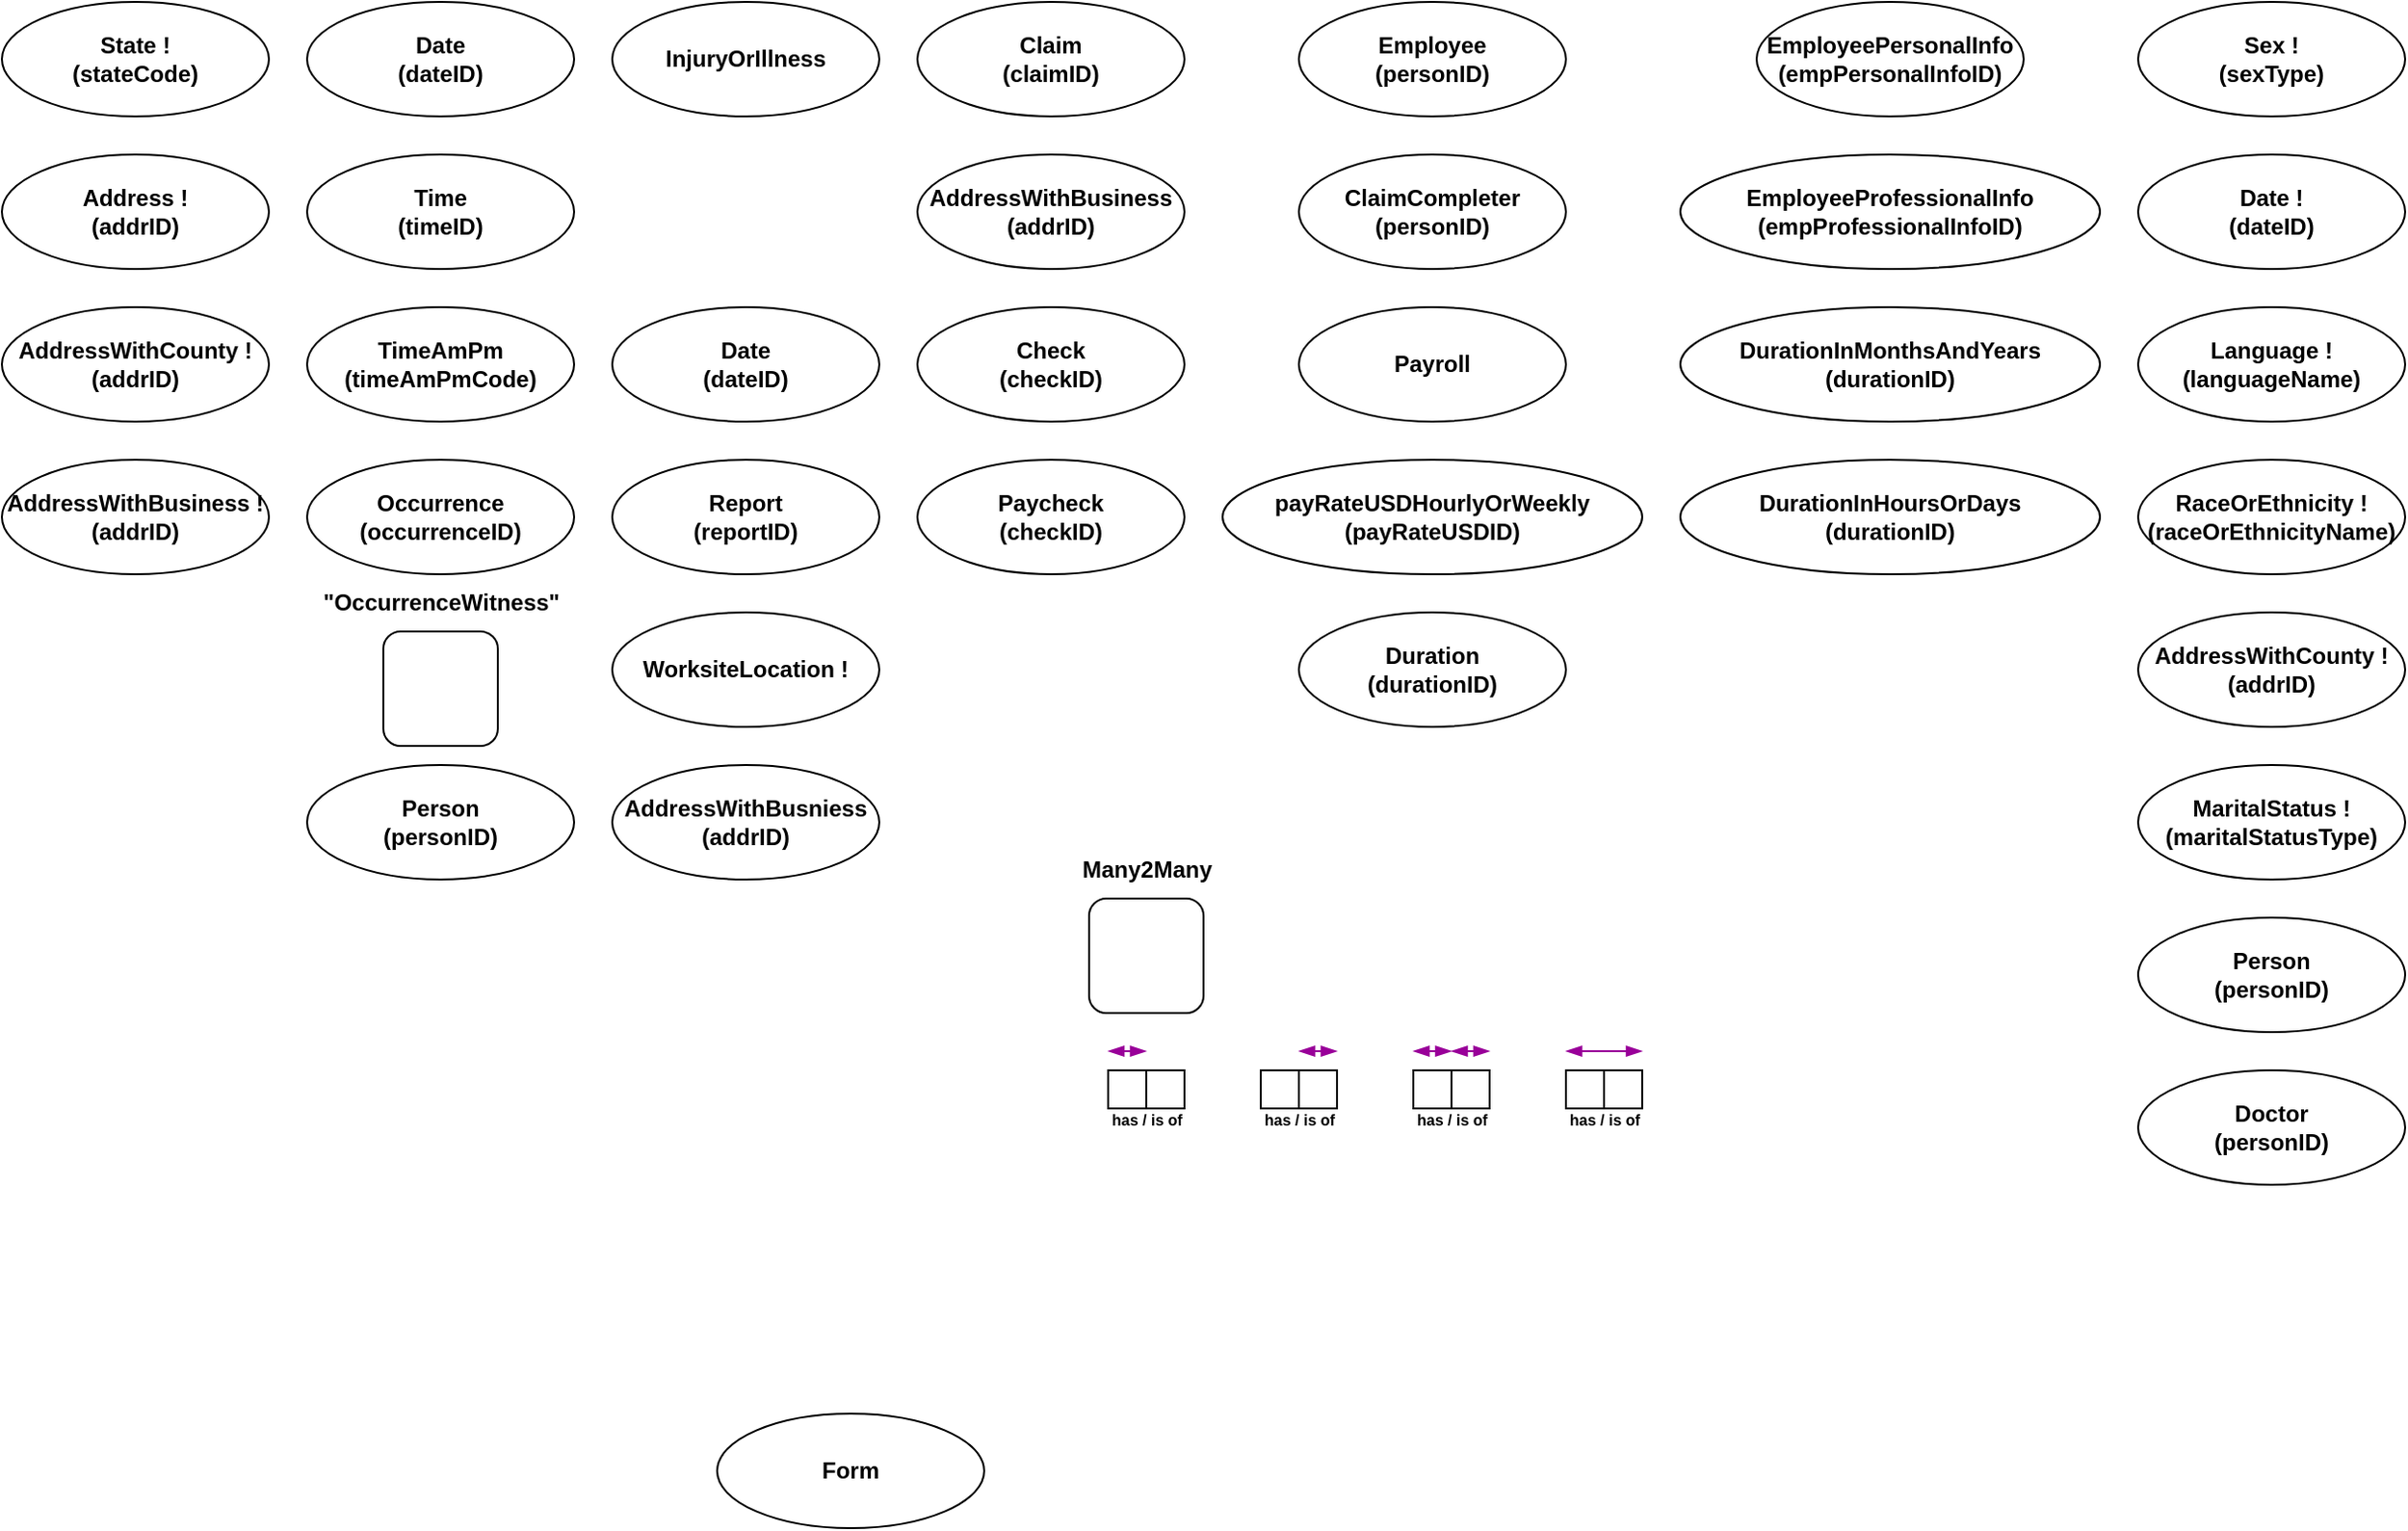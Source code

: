 <mxfile version="21.3.0" type="github">
  <diagram name="Page-1" id="UMNcfKIWc_uaRE4TbRjD">
    <mxGraphModel dx="1422" dy="2282" grid="1" gridSize="10" guides="1" tooltips="1" connect="1" arrows="1" fold="1" page="1" pageScale="1" pageWidth="850" pageHeight="1100" math="0" shadow="0">
      <root>
        <mxCell id="0" />
        <mxCell id="1" parent="0" />
        <mxCell id="EYCL_kgDiC81q_rOXNcm-2" value="&lt;div&gt;State !&lt;/div&gt;&lt;div&gt;(stateCode)&lt;br&gt;&lt;/div&gt;" style="ellipse;whiteSpace=wrap;html=1;fontStyle=1" vertex="1" parent="1">
          <mxGeometry x="15" y="-630" width="140" height="60" as="geometry" />
        </mxCell>
        <mxCell id="EYCL_kgDiC81q_rOXNcm-4" value="&lt;div&gt;Address !&lt;br&gt;&lt;/div&gt;&lt;div&gt;(addrID)&lt;br&gt;&lt;/div&gt;" style="ellipse;whiteSpace=wrap;html=1;fontStyle=1" vertex="1" parent="1">
          <mxGeometry x="15" y="-550" width="140" height="60" as="geometry" />
        </mxCell>
        <mxCell id="EYCL_kgDiC81q_rOXNcm-5" value="&lt;div&gt;AddressWithCounty !&lt;br&gt;&lt;/div&gt;&lt;div&gt;(addrID)&lt;br&gt;&lt;/div&gt;" style="ellipse;whiteSpace=wrap;html=1;fontStyle=1" vertex="1" parent="1">
          <mxGeometry x="15" y="-470" width="140" height="60" as="geometry" />
        </mxCell>
        <mxCell id="EYCL_kgDiC81q_rOXNcm-6" value="&lt;div&gt;AddressWithBusiness !&lt;br&gt;&lt;/div&gt;(addrID)" style="ellipse;whiteSpace=wrap;html=1;fontStyle=1" vertex="1" parent="1">
          <mxGeometry x="15" y="-390" width="140" height="60" as="geometry" />
        </mxCell>
        <mxCell id="EYCL_kgDiC81q_rOXNcm-7" value="Date&lt;br&gt;(dateID)" style="ellipse;whiteSpace=wrap;html=1;fontStyle=1" vertex="1" parent="1">
          <mxGeometry x="175" y="-630" width="140" height="60" as="geometry" />
        </mxCell>
        <mxCell id="EYCL_kgDiC81q_rOXNcm-8" value="&lt;div&gt;Time&lt;/div&gt;&lt;div&gt;(timeID)&lt;br&gt;&lt;/div&gt;" style="ellipse;whiteSpace=wrap;html=1;fontStyle=1" vertex="1" parent="1">
          <mxGeometry x="175" y="-550" width="140" height="60" as="geometry" />
        </mxCell>
        <mxCell id="EYCL_kgDiC81q_rOXNcm-9" value="&lt;div&gt;TimeAmPm&lt;/div&gt;&lt;div&gt;(timeAmPmCode)&lt;br&gt;&lt;/div&gt;" style="ellipse;whiteSpace=wrap;html=1;fontStyle=1" vertex="1" parent="1">
          <mxGeometry x="175" y="-470" width="140" height="60" as="geometry" />
        </mxCell>
        <mxCell id="EYCL_kgDiC81q_rOXNcm-10" value="&lt;div&gt;Occurrence&lt;/div&gt;&lt;div&gt;(occurrenceID)&lt;br&gt;&lt;/div&gt;" style="ellipse;whiteSpace=wrap;html=1;fontStyle=1" vertex="1" parent="1">
          <mxGeometry x="175" y="-390" width="140" height="60" as="geometry" />
        </mxCell>
        <mxCell id="EYCL_kgDiC81q_rOXNcm-11" value="&lt;div&gt;Person&lt;/div&gt;&lt;div&gt;(personID)&lt;br&gt;&lt;/div&gt;" style="ellipse;whiteSpace=wrap;html=1;fontStyle=1" vertex="1" parent="1">
          <mxGeometry x="175" y="-230" width="140" height="60" as="geometry" />
        </mxCell>
        <mxCell id="EYCL_kgDiC81q_rOXNcm-132" value="" style="rounded=1;whiteSpace=wrap;html=1;" vertex="1" parent="1">
          <mxGeometry x="585" y="-160" width="60" height="60" as="geometry" />
        </mxCell>
        <mxCell id="EYCL_kgDiC81q_rOXNcm-127" value="" style="shape=table;startSize=0;container=1;collapsible=0;childLayout=tableLayout;" vertex="1" parent="1">
          <mxGeometry x="835" y="-70" width="40" height="20" as="geometry" />
        </mxCell>
        <mxCell id="EYCL_kgDiC81q_rOXNcm-128" value="" style="shape=tableRow;horizontal=0;startSize=0;swimlaneHead=0;swimlaneBody=0;strokeColor=inherit;top=0;left=0;bottom=0;right=0;collapsible=0;dropTarget=0;fillColor=none;points=[[0,0.5],[1,0.5]];portConstraint=eastwest;" vertex="1" parent="EYCL_kgDiC81q_rOXNcm-127">
          <mxGeometry width="40" height="20" as="geometry" />
        </mxCell>
        <mxCell id="EYCL_kgDiC81q_rOXNcm-129" value="" style="shape=partialRectangle;html=1;whiteSpace=wrap;connectable=0;strokeColor=inherit;overflow=hidden;fillColor=none;top=0;left=0;bottom=0;right=0;pointerEvents=1;" vertex="1" parent="EYCL_kgDiC81q_rOXNcm-128">
          <mxGeometry width="20" height="20" as="geometry">
            <mxRectangle width="20" height="20" as="alternateBounds" />
          </mxGeometry>
        </mxCell>
        <mxCell id="EYCL_kgDiC81q_rOXNcm-130" value="" style="shape=partialRectangle;html=1;whiteSpace=wrap;connectable=0;strokeColor=inherit;overflow=hidden;fillColor=none;top=0;left=0;bottom=0;right=0;pointerEvents=1;" vertex="1" parent="EYCL_kgDiC81q_rOXNcm-128">
          <mxGeometry x="20" width="20" height="20" as="geometry">
            <mxRectangle width="20" height="20" as="alternateBounds" />
          </mxGeometry>
        </mxCell>
        <mxCell id="EYCL_kgDiC81q_rOXNcm-133" value="" style="shape=table;startSize=0;container=1;collapsible=0;childLayout=tableLayout;" vertex="1" parent="1">
          <mxGeometry x="595" y="-70" width="40" height="20" as="geometry" />
        </mxCell>
        <mxCell id="EYCL_kgDiC81q_rOXNcm-134" value="" style="shape=tableRow;horizontal=0;startSize=0;swimlaneHead=0;swimlaneBody=0;strokeColor=inherit;top=0;left=0;bottom=0;right=0;collapsible=0;dropTarget=0;fillColor=none;points=[[0,0.5],[1,0.5]];portConstraint=eastwest;" vertex="1" parent="EYCL_kgDiC81q_rOXNcm-133">
          <mxGeometry width="40" height="20" as="geometry" />
        </mxCell>
        <mxCell id="EYCL_kgDiC81q_rOXNcm-135" value="" style="shape=partialRectangle;html=1;whiteSpace=wrap;connectable=0;strokeColor=inherit;overflow=hidden;fillColor=none;top=0;left=0;bottom=0;right=0;pointerEvents=1;" vertex="1" parent="EYCL_kgDiC81q_rOXNcm-134">
          <mxGeometry width="20" height="20" as="geometry">
            <mxRectangle width="20" height="20" as="alternateBounds" />
          </mxGeometry>
        </mxCell>
        <mxCell id="EYCL_kgDiC81q_rOXNcm-136" value="" style="shape=partialRectangle;html=1;whiteSpace=wrap;connectable=0;strokeColor=inherit;overflow=hidden;fillColor=none;top=0;left=0;bottom=0;right=0;pointerEvents=1;" vertex="1" parent="EYCL_kgDiC81q_rOXNcm-134">
          <mxGeometry x="20" width="20" height="20" as="geometry">
            <mxRectangle width="20" height="20" as="alternateBounds" />
          </mxGeometry>
        </mxCell>
        <mxCell id="EYCL_kgDiC81q_rOXNcm-137" value="&lt;font style=&quot;font-size: 8px;&quot;&gt;has / is of&lt;/font&gt;" style="text;html=1;align=center;verticalAlign=middle;resizable=0;points=[];autosize=1;strokeColor=none;fillColor=none;fontStyle=1" vertex="1" parent="1">
          <mxGeometry x="825" y="-60" width="60" height="30" as="geometry" />
        </mxCell>
        <mxCell id="EYCL_kgDiC81q_rOXNcm-138" value="&lt;font style=&quot;font-size: 8px;&quot;&gt;has / is of&lt;/font&gt;" style="text;html=1;align=center;verticalAlign=middle;resizable=0;points=[];autosize=1;strokeColor=none;fillColor=none;fontStyle=1" vertex="1" parent="1">
          <mxGeometry x="585" y="-60" width="60" height="30" as="geometry" />
        </mxCell>
        <mxCell id="EYCL_kgDiC81q_rOXNcm-139" value="Many2Many" style="text;html=1;align=center;verticalAlign=middle;resizable=0;points=[];autosize=1;strokeColor=none;fillColor=none;fontStyle=1" vertex="1" parent="1">
          <mxGeometry x="570" y="-190" width="90" height="30" as="geometry" />
        </mxCell>
        <mxCell id="EYCL_kgDiC81q_rOXNcm-154" value="" style="endArrow=blockThin;startArrow=blockThin;html=1;rounded=0;jumpSize=6;strokeColor=#990099;startFill=1;endFill=1;" edge="1" parent="1">
          <mxGeometry width="50" height="50" relative="1" as="geometry">
            <mxPoint x="835" y="-80" as="sourcePoint" />
            <mxPoint x="875" y="-80" as="targetPoint" />
          </mxGeometry>
        </mxCell>
        <mxCell id="EYCL_kgDiC81q_rOXNcm-155" value="" style="endArrow=blockThin;startArrow=blockThin;html=1;rounded=0;jumpSize=6;strokeColor=#990099;startFill=1;endFill=1;" edge="1" parent="1">
          <mxGeometry width="50" height="50" relative="1" as="geometry">
            <mxPoint x="595" y="-80" as="sourcePoint" />
            <mxPoint x="615" y="-80" as="targetPoint" />
          </mxGeometry>
        </mxCell>
        <mxCell id="EYCL_kgDiC81q_rOXNcm-156" value="" style="shape=table;startSize=0;container=1;collapsible=0;childLayout=tableLayout;" vertex="1" parent="1">
          <mxGeometry x="675" y="-70" width="40" height="20" as="geometry" />
        </mxCell>
        <mxCell id="EYCL_kgDiC81q_rOXNcm-157" value="" style="shape=tableRow;horizontal=0;startSize=0;swimlaneHead=0;swimlaneBody=0;strokeColor=inherit;top=0;left=0;bottom=0;right=0;collapsible=0;dropTarget=0;fillColor=none;points=[[0,0.5],[1,0.5]];portConstraint=eastwest;" vertex="1" parent="EYCL_kgDiC81q_rOXNcm-156">
          <mxGeometry width="40" height="20" as="geometry" />
        </mxCell>
        <mxCell id="EYCL_kgDiC81q_rOXNcm-158" value="" style="shape=partialRectangle;html=1;whiteSpace=wrap;connectable=0;strokeColor=inherit;overflow=hidden;fillColor=none;top=0;left=0;bottom=0;right=0;pointerEvents=1;" vertex="1" parent="EYCL_kgDiC81q_rOXNcm-157">
          <mxGeometry width="20" height="20" as="geometry">
            <mxRectangle width="20" height="20" as="alternateBounds" />
          </mxGeometry>
        </mxCell>
        <mxCell id="EYCL_kgDiC81q_rOXNcm-159" value="" style="shape=partialRectangle;html=1;whiteSpace=wrap;connectable=0;strokeColor=inherit;overflow=hidden;fillColor=none;top=0;left=0;bottom=0;right=0;pointerEvents=1;" vertex="1" parent="EYCL_kgDiC81q_rOXNcm-157">
          <mxGeometry x="20" width="20" height="20" as="geometry">
            <mxRectangle width="20" height="20" as="alternateBounds" />
          </mxGeometry>
        </mxCell>
        <mxCell id="EYCL_kgDiC81q_rOXNcm-160" value="&lt;font style=&quot;font-size: 8px;&quot;&gt;has / is of&lt;/font&gt;" style="text;html=1;align=center;verticalAlign=middle;resizable=0;points=[];autosize=1;strokeColor=none;fillColor=none;fontStyle=1" vertex="1" parent="1">
          <mxGeometry x="665" y="-60" width="60" height="30" as="geometry" />
        </mxCell>
        <mxCell id="EYCL_kgDiC81q_rOXNcm-161" value="" style="endArrow=blockThin;startArrow=blockThin;html=1;rounded=0;jumpSize=6;strokeColor=#990099;startFill=1;endFill=1;" edge="1" parent="1">
          <mxGeometry width="50" height="50" relative="1" as="geometry">
            <mxPoint x="695" y="-80" as="sourcePoint" />
            <mxPoint x="715" y="-80" as="targetPoint" />
          </mxGeometry>
        </mxCell>
        <mxCell id="EYCL_kgDiC81q_rOXNcm-162" value="" style="shape=table;startSize=0;container=1;collapsible=0;childLayout=tableLayout;" vertex="1" parent="1">
          <mxGeometry x="755" y="-70" width="40" height="20" as="geometry" />
        </mxCell>
        <mxCell id="EYCL_kgDiC81q_rOXNcm-163" value="" style="shape=tableRow;horizontal=0;startSize=0;swimlaneHead=0;swimlaneBody=0;strokeColor=inherit;top=0;left=0;bottom=0;right=0;collapsible=0;dropTarget=0;fillColor=none;points=[[0,0.5],[1,0.5]];portConstraint=eastwest;" vertex="1" parent="EYCL_kgDiC81q_rOXNcm-162">
          <mxGeometry width="40" height="20" as="geometry" />
        </mxCell>
        <mxCell id="EYCL_kgDiC81q_rOXNcm-164" value="" style="shape=partialRectangle;html=1;whiteSpace=wrap;connectable=0;strokeColor=inherit;overflow=hidden;fillColor=none;top=0;left=0;bottom=0;right=0;pointerEvents=1;" vertex="1" parent="EYCL_kgDiC81q_rOXNcm-163">
          <mxGeometry width="20" height="20" as="geometry">
            <mxRectangle width="20" height="20" as="alternateBounds" />
          </mxGeometry>
        </mxCell>
        <mxCell id="EYCL_kgDiC81q_rOXNcm-165" value="" style="shape=partialRectangle;html=1;whiteSpace=wrap;connectable=0;strokeColor=inherit;overflow=hidden;fillColor=none;top=0;left=0;bottom=0;right=0;pointerEvents=1;" vertex="1" parent="EYCL_kgDiC81q_rOXNcm-163">
          <mxGeometry x="20" width="20" height="20" as="geometry">
            <mxRectangle width="20" height="20" as="alternateBounds" />
          </mxGeometry>
        </mxCell>
        <mxCell id="EYCL_kgDiC81q_rOXNcm-166" value="&lt;font style=&quot;font-size: 8px;&quot;&gt;has / is of&lt;/font&gt;" style="text;html=1;align=center;verticalAlign=middle;resizable=0;points=[];autosize=1;strokeColor=none;fillColor=none;fontStyle=1" vertex="1" parent="1">
          <mxGeometry x="745" y="-60" width="60" height="30" as="geometry" />
        </mxCell>
        <mxCell id="EYCL_kgDiC81q_rOXNcm-167" value="" style="endArrow=blockThin;startArrow=blockThin;html=1;rounded=0;jumpSize=6;strokeColor=#990099;startFill=1;endFill=1;" edge="1" parent="1">
          <mxGeometry width="50" height="50" relative="1" as="geometry">
            <mxPoint x="775" y="-80" as="sourcePoint" />
            <mxPoint x="795" y="-80" as="targetPoint" />
          </mxGeometry>
        </mxCell>
        <mxCell id="EYCL_kgDiC81q_rOXNcm-168" value="" style="endArrow=blockThin;startArrow=blockThin;html=1;rounded=0;jumpSize=6;strokeColor=#990099;startFill=1;endFill=1;" edge="1" parent="1">
          <mxGeometry width="50" height="50" relative="1" as="geometry">
            <mxPoint x="755" y="-80" as="sourcePoint" />
            <mxPoint x="775" y="-80" as="targetPoint" />
          </mxGeometry>
        </mxCell>
        <mxCell id="EYCL_kgDiC81q_rOXNcm-169" value="" style="rounded=1;whiteSpace=wrap;html=1;" vertex="1" parent="1">
          <mxGeometry x="215" y="-300" width="60" height="60" as="geometry" />
        </mxCell>
        <mxCell id="EYCL_kgDiC81q_rOXNcm-170" value="&quot;OccurrenceWitness&quot;" style="text;html=1;align=center;verticalAlign=middle;resizable=0;points=[];autosize=1;strokeColor=none;fillColor=none;fontStyle=1" vertex="1" parent="1">
          <mxGeometry x="170" y="-330" width="150" height="30" as="geometry" />
        </mxCell>
        <mxCell id="EYCL_kgDiC81q_rOXNcm-171" value="&lt;div&gt;InjuryOrIllness&lt;/div&gt;" style="ellipse;whiteSpace=wrap;html=1;fontStyle=1" vertex="1" parent="1">
          <mxGeometry x="335" y="-630" width="140" height="60" as="geometry" />
        </mxCell>
        <mxCell id="EYCL_kgDiC81q_rOXNcm-172" value="&lt;div&gt;Form&lt;/div&gt;" style="ellipse;whiteSpace=wrap;html=1;fontStyle=1" vertex="1" parent="1">
          <mxGeometry x="390" y="110" width="140" height="60" as="geometry" />
        </mxCell>
        <mxCell id="EYCL_kgDiC81q_rOXNcm-173" value="&lt;div&gt;Date&lt;/div&gt;&lt;div&gt;(dateID)&lt;br&gt;&lt;/div&gt;" style="ellipse;whiteSpace=wrap;html=1;fontStyle=1" vertex="1" parent="1">
          <mxGeometry x="335" y="-470" width="140" height="60" as="geometry" />
        </mxCell>
        <mxCell id="EYCL_kgDiC81q_rOXNcm-174" value="&lt;div&gt;Report&lt;/div&gt;&lt;div&gt;(reportID)&lt;br&gt;&lt;/div&gt;" style="ellipse;whiteSpace=wrap;html=1;fontStyle=1" vertex="1" parent="1">
          <mxGeometry x="335" y="-390" width="140" height="60" as="geometry" />
        </mxCell>
        <mxCell id="EYCL_kgDiC81q_rOXNcm-175" value="&lt;div&gt;WorksiteLocation !&lt;/div&gt;" style="ellipse;whiteSpace=wrap;html=1;fontStyle=1" vertex="1" parent="1">
          <mxGeometry x="335" y="-310" width="140" height="60" as="geometry" />
        </mxCell>
        <mxCell id="EYCL_kgDiC81q_rOXNcm-176" value="&lt;div&gt;AddressWithBusniess&lt;/div&gt;&lt;div&gt;(addrID)&lt;br&gt;&lt;/div&gt;" style="ellipse;whiteSpace=wrap;html=1;fontStyle=1" vertex="1" parent="1">
          <mxGeometry x="335" y="-230" width="140" height="60" as="geometry" />
        </mxCell>
        <mxCell id="EYCL_kgDiC81q_rOXNcm-177" value="&lt;div&gt;Claim&lt;/div&gt;&lt;div&gt;(claimID)&lt;br&gt;&lt;/div&gt;" style="ellipse;whiteSpace=wrap;html=1;fontStyle=1" vertex="1" parent="1">
          <mxGeometry x="495" y="-630" width="140" height="60" as="geometry" />
        </mxCell>
        <mxCell id="EYCL_kgDiC81q_rOXNcm-178" value="&lt;div&gt;AddressWithBusiness&lt;/div&gt;&lt;div&gt;(addrID)&lt;br&gt;&lt;/div&gt;" style="ellipse;whiteSpace=wrap;html=1;fontStyle=1" vertex="1" parent="1">
          <mxGeometry x="495" y="-550" width="140" height="60" as="geometry" />
        </mxCell>
        <mxCell id="EYCL_kgDiC81q_rOXNcm-179" value="&lt;div&gt;Check&lt;/div&gt;&lt;div&gt;(checkID)&lt;br&gt;&lt;/div&gt;" style="ellipse;whiteSpace=wrap;html=1;fontStyle=1" vertex="1" parent="1">
          <mxGeometry x="495" y="-470" width="140" height="60" as="geometry" />
        </mxCell>
        <mxCell id="EYCL_kgDiC81q_rOXNcm-180" value="&lt;div&gt;Paycheck&lt;/div&gt;&lt;div&gt;(checkID)&lt;br&gt;&lt;/div&gt;" style="ellipse;whiteSpace=wrap;html=1;fontStyle=1" vertex="1" parent="1">
          <mxGeometry x="495" y="-390" width="140" height="60" as="geometry" />
        </mxCell>
        <mxCell id="EYCL_kgDiC81q_rOXNcm-181" value="&lt;div&gt;Employee&lt;/div&gt;&lt;div&gt;(personID)&lt;br&gt;&lt;/div&gt;" style="ellipse;whiteSpace=wrap;html=1;fontStyle=1" vertex="1" parent="1">
          <mxGeometry x="695" y="-630" width="140" height="60" as="geometry" />
        </mxCell>
        <mxCell id="EYCL_kgDiC81q_rOXNcm-182" value="&lt;div&gt;ClaimCompleter&lt;/div&gt;&lt;div&gt;(personID)&lt;br&gt;&lt;/div&gt;" style="ellipse;whiteSpace=wrap;html=1;fontStyle=1" vertex="1" parent="1">
          <mxGeometry x="695" y="-550" width="140" height="60" as="geometry" />
        </mxCell>
        <mxCell id="EYCL_kgDiC81q_rOXNcm-183" value="&lt;div&gt;Payroll&lt;/div&gt;" style="ellipse;whiteSpace=wrap;html=1;fontStyle=1" vertex="1" parent="1">
          <mxGeometry x="695" y="-470" width="140" height="60" as="geometry" />
        </mxCell>
        <mxCell id="EYCL_kgDiC81q_rOXNcm-185" value="&lt;div&gt;payRateUSDHourlyOrWeekly&lt;/div&gt;&lt;div&gt;(payRateUSDID)&lt;br&gt;&lt;/div&gt;" style="ellipse;whiteSpace=wrap;html=1;fontStyle=1" vertex="1" parent="1">
          <mxGeometry x="655" y="-390" width="220" height="60" as="geometry" />
        </mxCell>
        <mxCell id="EYCL_kgDiC81q_rOXNcm-186" value="&lt;div&gt;Duration&lt;/div&gt;&lt;div&gt;(durationID)&lt;br&gt;&lt;/div&gt;" style="ellipse;whiteSpace=wrap;html=1;fontStyle=1" vertex="1" parent="1">
          <mxGeometry x="695" y="-310" width="140" height="60" as="geometry" />
        </mxCell>
        <mxCell id="EYCL_kgDiC81q_rOXNcm-187" value="&lt;div&gt;EmployeePersonalInfo&lt;/div&gt;&lt;div&gt;(empPersonalInfoID)&lt;br&gt;&lt;/div&gt;" style="ellipse;whiteSpace=wrap;html=1;fontStyle=1" vertex="1" parent="1">
          <mxGeometry x="935" y="-630" width="140" height="60" as="geometry" />
        </mxCell>
        <mxCell id="EYCL_kgDiC81q_rOXNcm-188" value="&lt;div&gt;EmployeeProfessionalInfo&lt;/div&gt;(empProfessionalInfoID)" style="ellipse;whiteSpace=wrap;html=1;fontStyle=1" vertex="1" parent="1">
          <mxGeometry x="895" y="-550" width="220" height="60" as="geometry" />
        </mxCell>
        <mxCell id="EYCL_kgDiC81q_rOXNcm-189" value="&lt;div&gt;DurationInMonthsAndYears&lt;/div&gt;&lt;div&gt;(durationID)&lt;br&gt;&lt;/div&gt;" style="ellipse;whiteSpace=wrap;html=1;fontStyle=1" vertex="1" parent="1">
          <mxGeometry x="895" y="-470" width="220" height="60" as="geometry" />
        </mxCell>
        <mxCell id="EYCL_kgDiC81q_rOXNcm-190" value="&lt;div&gt;DurationInHoursOrDays&lt;/div&gt;&lt;div&gt;(durationID)&lt;br&gt;&lt;/div&gt;" style="ellipse;whiteSpace=wrap;html=1;fontStyle=1" vertex="1" parent="1">
          <mxGeometry x="895" y="-390" width="220" height="60" as="geometry" />
        </mxCell>
        <mxCell id="EYCL_kgDiC81q_rOXNcm-191" value="&lt;div&gt;Sex !&lt;br&gt;&lt;/div&gt;&lt;div&gt;(sexType)&lt;br&gt;&lt;/div&gt;" style="ellipse;whiteSpace=wrap;html=1;fontStyle=1" vertex="1" parent="1">
          <mxGeometry x="1135" y="-630" width="140" height="60" as="geometry" />
        </mxCell>
        <mxCell id="EYCL_kgDiC81q_rOXNcm-192" value="&lt;div&gt;Date !&lt;/div&gt;&lt;div&gt;(dateID)&lt;br&gt;&lt;/div&gt;" style="ellipse;whiteSpace=wrap;html=1;fontStyle=1" vertex="1" parent="1">
          <mxGeometry x="1135" y="-550" width="140" height="60" as="geometry" />
        </mxCell>
        <mxCell id="EYCL_kgDiC81q_rOXNcm-193" value="&lt;div&gt;Language !&lt;/div&gt;&lt;div&gt;(languageName)&lt;br&gt;&lt;/div&gt;" style="ellipse;whiteSpace=wrap;html=1;fontStyle=1" vertex="1" parent="1">
          <mxGeometry x="1135" y="-470" width="140" height="60" as="geometry" />
        </mxCell>
        <mxCell id="EYCL_kgDiC81q_rOXNcm-194" value="&lt;div&gt;RaceOrEthnicity !&lt;/div&gt;&lt;div&gt;(raceOrEthnicityName)&lt;br&gt;&lt;/div&gt;" style="ellipse;whiteSpace=wrap;html=1;fontStyle=1" vertex="1" parent="1">
          <mxGeometry x="1135" y="-390" width="140" height="60" as="geometry" />
        </mxCell>
        <mxCell id="EYCL_kgDiC81q_rOXNcm-195" value="&lt;div&gt;AddressWithCounty !&lt;/div&gt;&lt;div&gt;(addrID)&lt;br&gt;&lt;/div&gt;" style="ellipse;whiteSpace=wrap;html=1;fontStyle=1" vertex="1" parent="1">
          <mxGeometry x="1135" y="-310" width="140" height="60" as="geometry" />
        </mxCell>
        <mxCell id="EYCL_kgDiC81q_rOXNcm-196" value="&lt;div&gt;MaritalStatus !&lt;/div&gt;&lt;div&gt;(maritalStatusType)&lt;br&gt;&lt;/div&gt;" style="ellipse;whiteSpace=wrap;html=1;fontStyle=1" vertex="1" parent="1">
          <mxGeometry x="1135" y="-230" width="140" height="60" as="geometry" />
        </mxCell>
        <mxCell id="EYCL_kgDiC81q_rOXNcm-197" value="&lt;div&gt;Person&lt;br&gt;&lt;/div&gt;&lt;div&gt;(personID)&lt;br&gt;&lt;/div&gt;" style="ellipse;whiteSpace=wrap;html=1;fontStyle=1" vertex="1" parent="1">
          <mxGeometry x="1135" y="-150" width="140" height="60" as="geometry" />
        </mxCell>
        <mxCell id="EYCL_kgDiC81q_rOXNcm-198" value="&lt;div&gt;Doctor&lt;br&gt;&lt;/div&gt;&lt;div&gt;(personID)&lt;br&gt;&lt;/div&gt;" style="ellipse;whiteSpace=wrap;html=1;fontStyle=1" vertex="1" parent="1">
          <mxGeometry x="1135" y="-70" width="140" height="60" as="geometry" />
        </mxCell>
      </root>
    </mxGraphModel>
  </diagram>
</mxfile>
